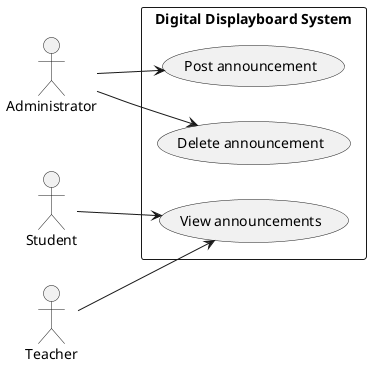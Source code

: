 
@startuml
left to right direction

actor Administrator
actor Student
actor Teacher

rectangle "Digital Displayboard System" {
    Administrator --> (Post announcement)
    Administrator --> (Delete announcement)

    Student --> (View announcements)

    Teacher --> (View announcements)
}
@enduml